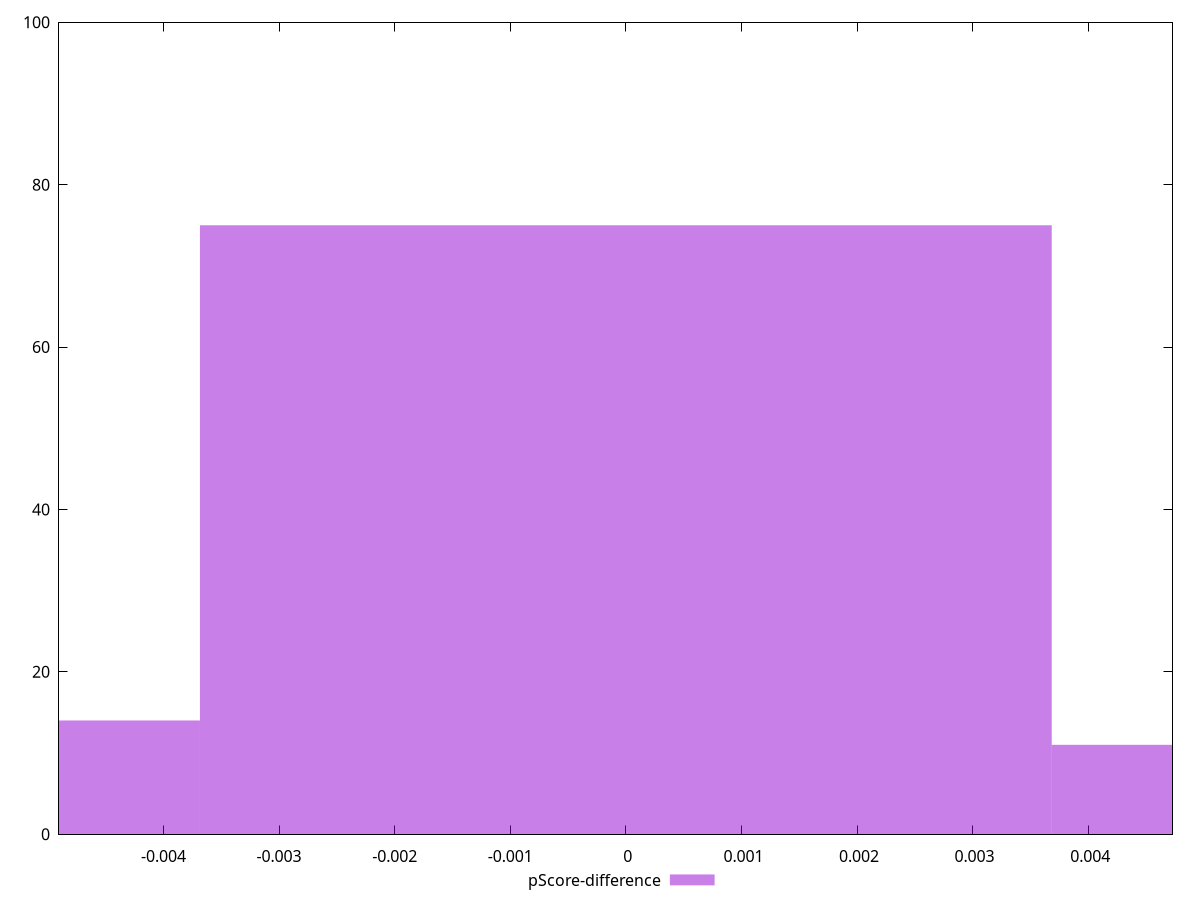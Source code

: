 reset

$pScoreDifference <<EOF
0 75
-0.007368951450186835 14
0.007368951450186835 11
EOF

set key outside below
set boxwidth 0.007368951450186835
set xrange [-0.004903738913986766:0.0047292529510620795]
set yrange [0:100]
set trange [0:100]
set style fill transparent solid 0.5 noborder
set terminal svg size 640, 490 enhanced background rgb 'white'
set output "reports/report_00032_2021-02-25T10-28-15.087Z/largest-contentful-paint/samples/music/pScore-difference/histogram.svg"

plot $pScoreDifference title "pScore-difference" with boxes

reset
